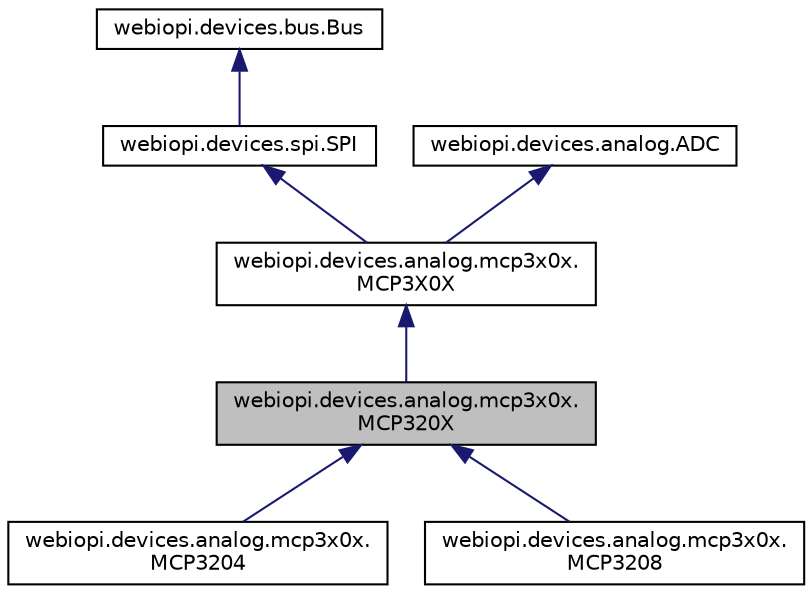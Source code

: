 digraph "webiopi.devices.analog.mcp3x0x.MCP320X"
{
  edge [fontname="Helvetica",fontsize="10",labelfontname="Helvetica",labelfontsize="10"];
  node [fontname="Helvetica",fontsize="10",shape=record];
  Node1 [label="webiopi.devices.analog.mcp3x0x.\lMCP320X",height=0.2,width=0.4,color="black", fillcolor="grey75", style="filled", fontcolor="black"];
  Node2 -> Node1 [dir="back",color="midnightblue",fontsize="10",style="solid",fontname="Helvetica"];
  Node2 [label="webiopi.devices.analog.mcp3x0x.\lMCP3X0X",height=0.2,width=0.4,color="black", fillcolor="white", style="filled",URL="$classwebiopi_1_1devices_1_1analog_1_1mcp3x0x_1_1MCP3X0X.html"];
  Node3 -> Node2 [dir="back",color="midnightblue",fontsize="10",style="solid",fontname="Helvetica"];
  Node3 [label="webiopi.devices.spi.SPI",height=0.2,width=0.4,color="black", fillcolor="white", style="filled",URL="$classwebiopi_1_1devices_1_1spi_1_1SPI.html"];
  Node4 -> Node3 [dir="back",color="midnightblue",fontsize="10",style="solid",fontname="Helvetica"];
  Node4 [label="webiopi.devices.bus.Bus",height=0.2,width=0.4,color="black", fillcolor="white", style="filled",URL="$classwebiopi_1_1devices_1_1bus_1_1Bus.html"];
  Node5 -> Node2 [dir="back",color="midnightblue",fontsize="10",style="solid",fontname="Helvetica"];
  Node5 [label="webiopi.devices.analog.ADC",height=0.2,width=0.4,color="black", fillcolor="white", style="filled",URL="$classwebiopi_1_1devices_1_1analog_1_1ADC.html"];
  Node1 -> Node6 [dir="back",color="midnightblue",fontsize="10",style="solid",fontname="Helvetica"];
  Node6 [label="webiopi.devices.analog.mcp3x0x.\lMCP3204",height=0.2,width=0.4,color="black", fillcolor="white", style="filled",URL="$classwebiopi_1_1devices_1_1analog_1_1mcp3x0x_1_1MCP3204.html"];
  Node1 -> Node7 [dir="back",color="midnightblue",fontsize="10",style="solid",fontname="Helvetica"];
  Node7 [label="webiopi.devices.analog.mcp3x0x.\lMCP3208",height=0.2,width=0.4,color="black", fillcolor="white", style="filled",URL="$classwebiopi_1_1devices_1_1analog_1_1mcp3x0x_1_1MCP3208.html"];
}
